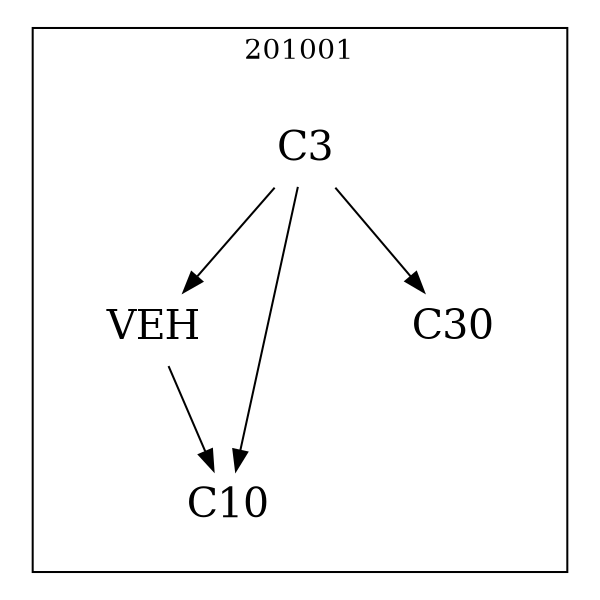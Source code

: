 strict digraph DAGS {
	size = "4,4!" ; ratio ="fill"; subgraph cluster_0{
			labeldoc = "t";
			label = "201001";node	[label= VEH, shape = plaintext, fontsize=20] VEH;node	[label= C3, shape = plaintext, fontsize=20] C3;node	[label= C10, shape = plaintext, fontsize=20] C10;node	[label= C30, shape = plaintext, fontsize=20] C30;
VEH->C10;
C3->VEH;
C3->C10;
C3->C30;
	}}